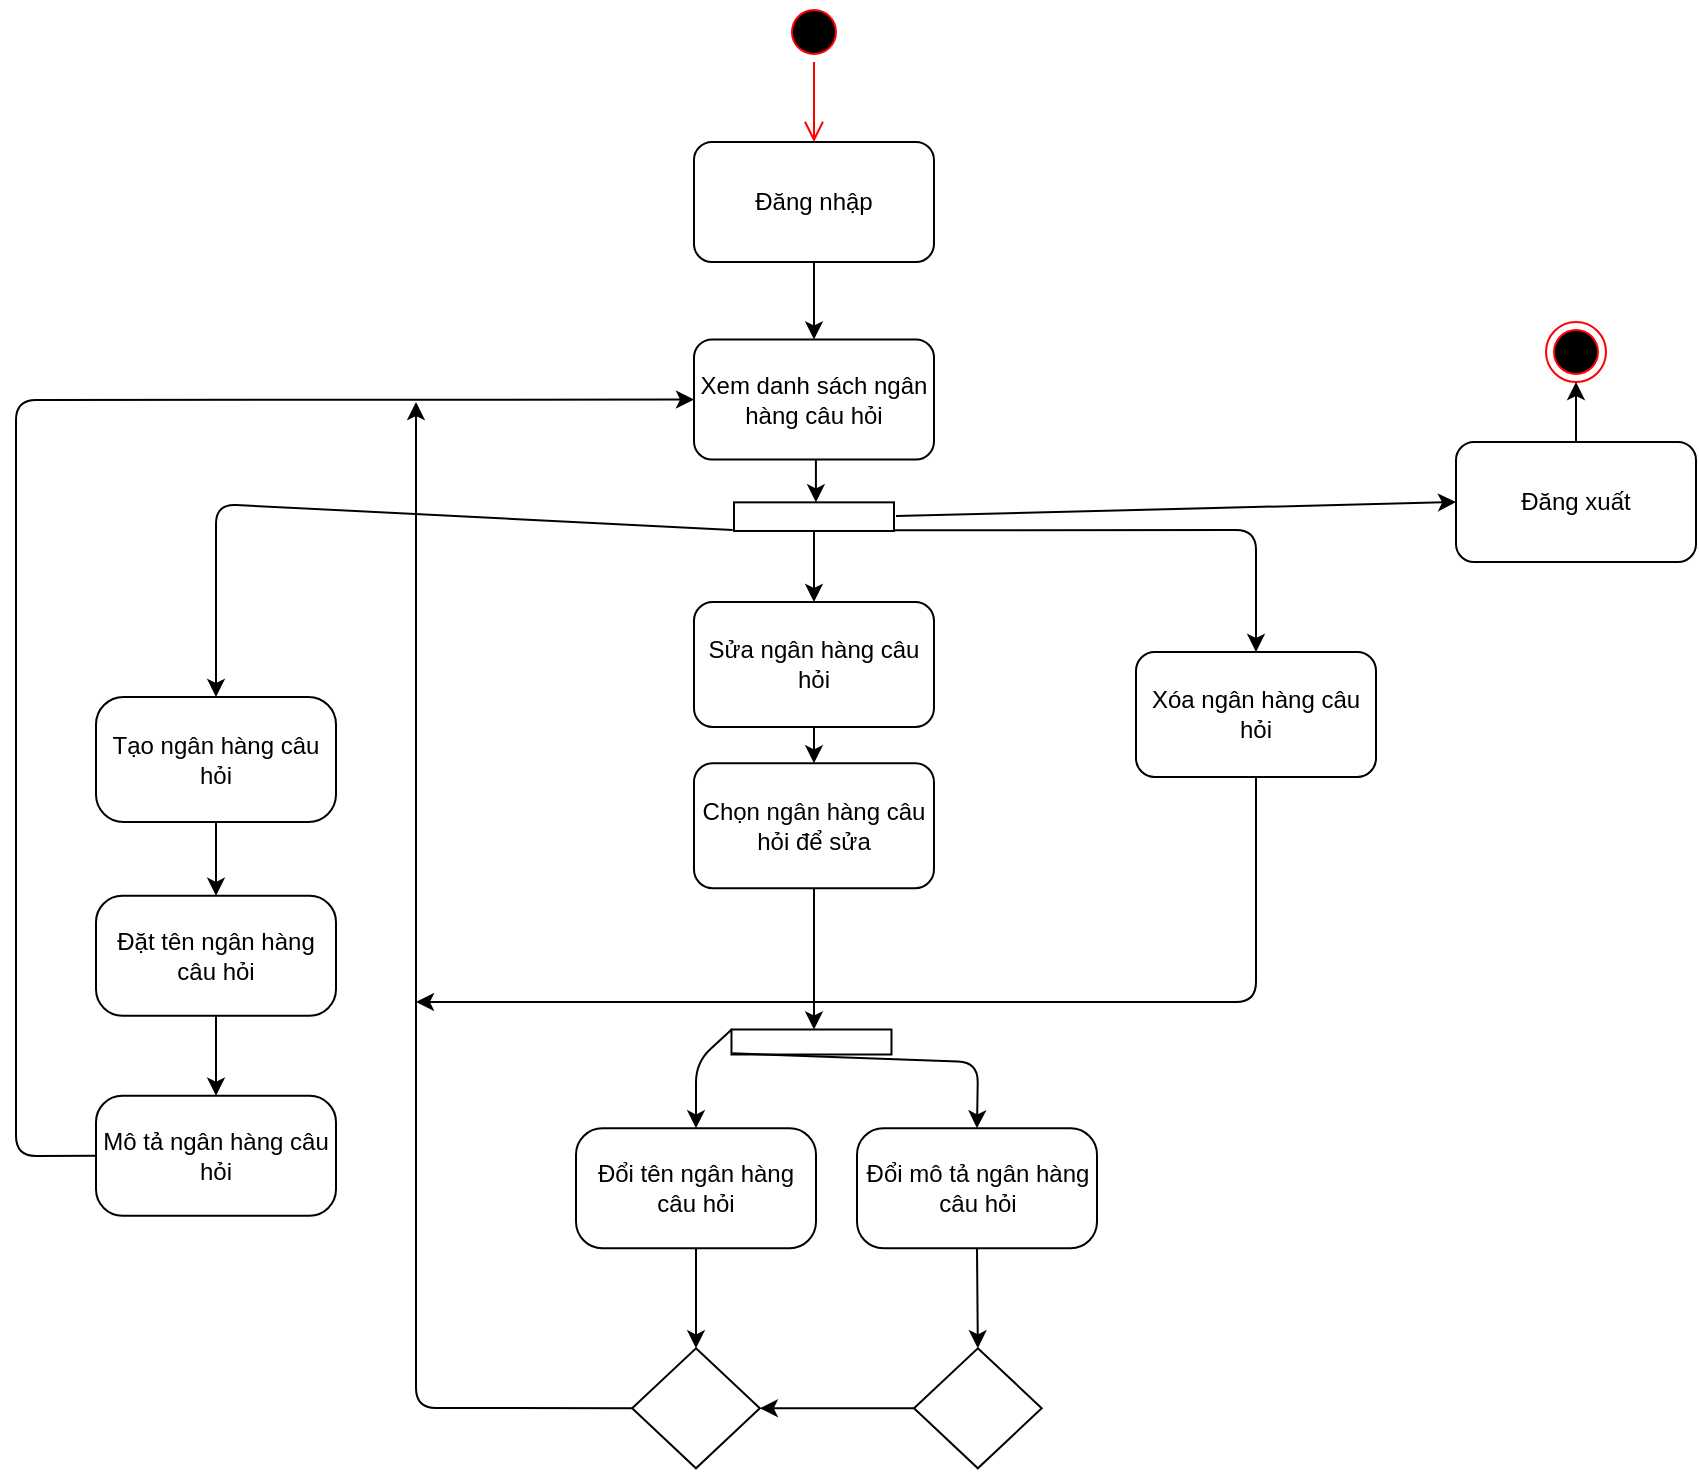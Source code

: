 <mxfile>
    <diagram id="oePx_UZJ9o7nUFmFTYAE" name="Quản lý ngân hàng câu hỏi">
        <mxGraphModel dx="1680" dy="714" grid="1" gridSize="10" guides="1" tooltips="1" connect="1" arrows="1" fold="1" page="1" pageScale="1" pageWidth="827" pageHeight="1169" math="0" shadow="0">
            <root>
                <mxCell id="0"/>
                <mxCell id="1" parent="0"/>
                <mxCell id="2" value="" style="ellipse;html=1;shape=endState;fillColor=#000000;strokeColor=#ff0000;" parent="1" vertex="1">
                    <mxGeometry x="1015" y="190" width="30" height="30" as="geometry"/>
                </mxCell>
                <mxCell id="3" value="" style="ellipse;html=1;shape=startState;fillColor=#000000;strokeColor=#ff0000;" parent="1" vertex="1">
                    <mxGeometry x="633.99" y="30" width="30" height="30" as="geometry"/>
                </mxCell>
                <mxCell id="4" value="" style="edgeStyle=orthogonalEdgeStyle;html=1;verticalAlign=bottom;endArrow=open;endSize=8;strokeColor=#ff0000;entryX=0.5;entryY=0;entryDx=0;entryDy=0;" parent="1" source="3" target="6" edge="1">
                    <mxGeometry relative="1" as="geometry">
                        <mxPoint x="399" y="250" as="targetPoint"/>
                    </mxGeometry>
                </mxCell>
                <mxCell id="5" style="edgeStyle=none;html=1;exitX=0.5;exitY=1;exitDx=0;exitDy=0;entryX=0.5;entryY=0;entryDx=0;entryDy=0;" parent="1" source="6" target="23" edge="1">
                    <mxGeometry relative="1" as="geometry"/>
                </mxCell>
                <mxCell id="6" value="Đăng nhập" style="rounded=1;whiteSpace=wrap;html=1;" parent="1" vertex="1">
                    <mxGeometry x="588.99" y="100" width="120" height="60" as="geometry"/>
                </mxCell>
                <mxCell id="7" value="" style="edgeStyle=none;html=1;" parent="1" source="8" target="49" edge="1">
                    <mxGeometry relative="1" as="geometry"/>
                </mxCell>
                <mxCell id="8" value="Tạo ngân hàng câu hỏi" style="rounded=1;whiteSpace=wrap;html=1;arcSize=22;" parent="1" vertex="1">
                    <mxGeometry x="290" y="377.5" width="120" height="62.5" as="geometry"/>
                </mxCell>
                <mxCell id="9" value="" style="edgeStyle=none;html=1;" parent="1" source="10" target="74" edge="1">
                    <mxGeometry relative="1" as="geometry"/>
                </mxCell>
                <mxCell id="10" value="Sửa ngân hàng câu hỏi" style="rounded=1;whiteSpace=wrap;html=1;" parent="1" vertex="1">
                    <mxGeometry x="588.99" y="330" width="120" height="62.5" as="geometry"/>
                </mxCell>
                <mxCell id="12" value="Xóa ngân hàng câu hỏi" style="rounded=1;whiteSpace=wrap;html=1;" parent="1" vertex="1">
                    <mxGeometry x="810" y="355" width="120" height="62.5" as="geometry"/>
                </mxCell>
                <mxCell id="13" style="edgeStyle=none;html=1;entryX=0.5;entryY=0;entryDx=0;entryDy=0;exitX=0.974;exitY=0.016;exitDx=0;exitDy=0;exitPerimeter=0;" parent="1" source="16" target="12" edge="1">
                    <mxGeometry relative="1" as="geometry">
                        <Array as="points">
                            <mxPoint x="870" y="294"/>
                            <mxPoint x="870" y="330"/>
                        </Array>
                    </mxGeometry>
                </mxCell>
                <mxCell id="14" style="edgeStyle=none;html=1;entryX=0.5;entryY=0;entryDx=0;entryDy=0;exitX=0.967;exitY=1.008;exitDx=0;exitDy=0;exitPerimeter=0;" parent="1" source="16" target="8" edge="1">
                    <mxGeometry relative="1" as="geometry">
                        <Array as="points">
                            <mxPoint x="350" y="281"/>
                        </Array>
                    </mxGeometry>
                </mxCell>
                <mxCell id="15" style="edgeStyle=none;rounded=1;html=1;entryX=0.5;entryY=0;entryDx=0;entryDy=0;endArrow=classic;endFill=1;" parent="1" source="16" target="10" edge="1">
                    <mxGeometry relative="1" as="geometry"/>
                </mxCell>
                <mxCell id="16" value="" style="html=1;points=[];perimeter=orthogonalPerimeter;rotation=90;" parent="1" vertex="1">
                    <mxGeometry x="641.84" y="247.33" width="14.31" height="80" as="geometry"/>
                </mxCell>
                <mxCell id="17" value="" style="edgeStyle=none;html=1;" parent="1" source="18" target="2" edge="1">
                    <mxGeometry relative="1" as="geometry"/>
                </mxCell>
                <mxCell id="18" value="Đăng xuất" style="rounded=1;whiteSpace=wrap;html=1;" parent="1" vertex="1">
                    <mxGeometry x="970" y="250" width="120" height="60" as="geometry"/>
                </mxCell>
                <mxCell id="21" value="" style="edgeStyle=none;html=1;exitX=0.508;exitY=1.005;exitDx=0;exitDy=0;exitPerimeter=0;" parent="1" source="23" target="16" edge="1">
                    <mxGeometry relative="1" as="geometry"/>
                </mxCell>
                <mxCell id="22" style="edgeStyle=none;html=1;endArrow=block;endFill=1;" parent="1" source="23" edge="1">
                    <mxGeometry relative="1" as="geometry"/>
                </mxCell>
                <mxCell id="23" value="Xem danh sách ngân hàng câu hỏi" style="rounded=1;whiteSpace=wrap;html=1;" parent="1" vertex="1">
                    <mxGeometry x="589" y="198.75" width="120" height="60" as="geometry"/>
                </mxCell>
                <mxCell id="27" value="" style="endArrow=classic;html=1;entryX=0;entryY=0.5;entryDx=0;entryDy=0;startArrow=none;" parent="1" target="23" edge="1">
                    <mxGeometry width="50" height="50" relative="1" as="geometry">
                        <mxPoint x="250" y="580" as="sourcePoint"/>
                        <mxPoint x="420" y="228.745" as="targetPoint"/>
                        <Array as="points">
                            <mxPoint x="250" y="229"/>
                        </Array>
                    </mxGeometry>
                </mxCell>
                <mxCell id="48" value="" style="edgeStyle=none;html=1;" parent="1" source="49" target="51" edge="1">
                    <mxGeometry relative="1" as="geometry"/>
                </mxCell>
                <mxCell id="49" value="Đặt tên ngân hàng câu hỏi" style="whiteSpace=wrap;html=1;rounded=1;arcSize=22;" parent="1" vertex="1">
                    <mxGeometry x="290" y="476.88" width="120" height="60" as="geometry"/>
                </mxCell>
                <mxCell id="51" value="Mô tả ngân hàng câu hỏi" style="whiteSpace=wrap;html=1;rounded=1;arcSize=22;" parent="1" vertex="1">
                    <mxGeometry x="290" y="576.87" width="120" height="60" as="geometry"/>
                </mxCell>
                <mxCell id="62" value="" style="html=1;points=[];perimeter=orthogonalPerimeter;rotation=90;" parent="1" vertex="1">
                    <mxGeometry x="641.49" y="510" width="12.5" height="80" as="geometry"/>
                </mxCell>
                <mxCell id="63" style="edgeStyle=none;html=1;exitX=0.5;exitY=1;exitDx=0;exitDy=0;entryX=0.5;entryY=0;entryDx=0;entryDy=0;" parent="1" source="64" target="98" edge="1">
                    <mxGeometry relative="1" as="geometry"/>
                </mxCell>
                <mxCell id="64" value="Đổi tên ngân hàng câu hỏi" style="whiteSpace=wrap;html=1;rounded=1;arcSize=22;" parent="1" vertex="1">
                    <mxGeometry x="530" y="593.13" width="120" height="60" as="geometry"/>
                </mxCell>
                <mxCell id="65" style="edgeStyle=none;html=1;exitX=0.5;exitY=1;exitDx=0;exitDy=0;entryX=0.5;entryY=0;entryDx=0;entryDy=0;" parent="1" source="66" target="99" edge="1">
                    <mxGeometry relative="1" as="geometry"/>
                </mxCell>
                <mxCell id="66" value="Đổi mô tả ngân hàng câu hỏi" style="whiteSpace=wrap;html=1;rounded=1;arcSize=22;" parent="1" vertex="1">
                    <mxGeometry x="670.5" y="593.13" width="120" height="60" as="geometry"/>
                </mxCell>
                <mxCell id="70" value="" style="endArrow=classic;html=1;entryX=0.5;entryY=0;entryDx=0;entryDy=0;exitX=-0.009;exitY=0.997;exitDx=0;exitDy=0;exitPerimeter=0;" parent="1" source="62" target="64" edge="1">
                    <mxGeometry width="50" height="50" relative="1" as="geometry">
                        <mxPoint x="760" y="543.13" as="sourcePoint"/>
                        <mxPoint x="840" y="603.13" as="targetPoint"/>
                        <Array as="points">
                            <mxPoint x="590" y="560.13"/>
                        </Array>
                    </mxGeometry>
                </mxCell>
                <mxCell id="71" value="" style="endArrow=classic;html=1;entryX=0.5;entryY=0;entryDx=0;entryDy=0;exitX=0.954;exitY=0.994;exitDx=0;exitDy=0;exitPerimeter=0;" parent="1" source="62" target="66" edge="1">
                    <mxGeometry width="50" height="50" relative="1" as="geometry">
                        <mxPoint x="760" y="563.13" as="sourcePoint"/>
                        <mxPoint x="810" y="583.13" as="targetPoint"/>
                        <Array as="points">
                            <mxPoint x="731" y="560.13"/>
                        </Array>
                    </mxGeometry>
                </mxCell>
                <mxCell id="HWJRek6ZZMWaeNSQXIsI-114" value="" style="edgeStyle=none;html=1;endArrow=classic;endFill=1;" parent="1" source="74" target="62" edge="1">
                    <mxGeometry relative="1" as="geometry"/>
                </mxCell>
                <mxCell id="74" value="Chọn ngân hàng câu hỏi để sửa" style="rounded=1;whiteSpace=wrap;html=1;" parent="1" vertex="1">
                    <mxGeometry x="588.99" y="410.63" width="120" height="62.5" as="geometry"/>
                </mxCell>
                <mxCell id="87" value="" style="endArrow=classic;html=1;entryX=0;entryY=0.5;entryDx=0;entryDy=0;" parent="1" target="18" edge="1">
                    <mxGeometry width="50" height="50" relative="1" as="geometry">
                        <mxPoint x="690" y="287" as="sourcePoint"/>
                        <mxPoint x="860" y="190" as="targetPoint"/>
                    </mxGeometry>
                </mxCell>
                <mxCell id="94" style="edgeStyle=none;html=1;entryX=0;entryY=0.5;entryDx=0;entryDy=0;endArrow=block;endFill=1;" parent="1" target="2" edge="1">
                    <mxGeometry relative="1" as="geometry"/>
                </mxCell>
                <mxCell id="98" value="" style="rhombus;whiteSpace=wrap;html=1;" parent="1" vertex="1">
                    <mxGeometry x="558.07" y="703.13" width="63.85" height="60" as="geometry"/>
                </mxCell>
                <mxCell id="99" value="" style="rhombus;whiteSpace=wrap;html=1;" parent="1" vertex="1">
                    <mxGeometry x="699" y="703.13" width="63.85" height="60" as="geometry"/>
                </mxCell>
                <mxCell id="107" value="" style="endArrow=classic;html=1;strokeColor=default;exitX=0;exitY=0.5;exitDx=0;exitDy=0;entryX=1;entryY=0.5;entryDx=0;entryDy=0;" parent="1" source="99" target="98" edge="1">
                    <mxGeometry width="50" height="50" relative="1" as="geometry">
                        <mxPoint x="630" y="813.13" as="sourcePoint"/>
                        <mxPoint x="680" y="763.13" as="targetPoint"/>
                    </mxGeometry>
                </mxCell>
                <mxCell id="108" value="" style="endArrow=classic;html=1;strokeColor=default;exitX=0;exitY=0.5;exitDx=0;exitDy=0;" parent="1" source="98" edge="1">
                    <mxGeometry width="50" height="50" relative="1" as="geometry">
                        <mxPoint x="420" y="810" as="sourcePoint"/>
                        <mxPoint x="450" y="230" as="targetPoint"/>
                        <Array as="points">
                            <mxPoint x="450" y="733"/>
                        </Array>
                    </mxGeometry>
                </mxCell>
                <mxCell id="HWJRek6ZZMWaeNSQXIsI-112" value="" style="endArrow=none;html=1;startArrow=none;exitX=0;exitY=0.5;exitDx=0;exitDy=0;endFill=0;" parent="1" source="51" edge="1">
                    <mxGeometry width="50" height="50" relative="1" as="geometry">
                        <mxPoint x="260" y="670" as="sourcePoint"/>
                        <mxPoint x="250" y="580" as="targetPoint"/>
                        <Array as="points">
                            <mxPoint x="250" y="607"/>
                        </Array>
                    </mxGeometry>
                </mxCell>
                <mxCell id="HWJRek6ZZMWaeNSQXIsI-113" style="edgeStyle=none;html=1;exitX=0.5;exitY=1;exitDx=0;exitDy=0;" parent="1" source="12" edge="1">
                    <mxGeometry relative="1" as="geometry">
                        <Array as="points">
                            <mxPoint x="870" y="530"/>
                        </Array>
                        <mxPoint x="618.355" y="304.013" as="sourcePoint"/>
                        <mxPoint x="450" y="530" as="targetPoint"/>
                    </mxGeometry>
                </mxCell>
            </root>
        </mxGraphModel>
    </diagram>
    <diagram name="Task 2.2" id="XYFWk21HtQljvIj2rEX-">
        <mxGraphModel dx="2800" dy="1190" grid="1" gridSize="10" guides="1" tooltips="1" connect="1" arrows="1" fold="1" page="1" pageScale="1" pageWidth="827" pageHeight="1169" math="0" shadow="0">
            <root>
                <mxCell id="WIa-JmH-mWgJoxxkNxEZ-0"/>
                <mxCell id="WIa-JmH-mWgJoxxkNxEZ-1" parent="WIa-JmH-mWgJoxxkNxEZ-0"/>
                <mxCell id="bTANP_DW63h8Vz_aY4Cf-0" value="" style="ellipse;html=1;shape=endState;fillColor=#000000;strokeColor=#ff0000;" vertex="1" parent="WIa-JmH-mWgJoxxkNxEZ-1">
                    <mxGeometry x="1015" y="190" width="30" height="30" as="geometry"/>
                </mxCell>
                <mxCell id="bTANP_DW63h8Vz_aY4Cf-1" value="" style="ellipse;html=1;shape=startState;fillColor=#000000;strokeColor=#ff0000;" vertex="1" parent="WIa-JmH-mWgJoxxkNxEZ-1">
                    <mxGeometry x="633.99" y="30" width="30" height="30" as="geometry"/>
                </mxCell>
                <mxCell id="bTANP_DW63h8Vz_aY4Cf-2" value="" style="edgeStyle=orthogonalEdgeStyle;html=1;verticalAlign=bottom;endArrow=open;endSize=8;strokeColor=#ff0000;entryX=0.5;entryY=0;entryDx=0;entryDy=0;" edge="1" parent="WIa-JmH-mWgJoxxkNxEZ-1" source="bTANP_DW63h8Vz_aY4Cf-1" target="bTANP_DW63h8Vz_aY4Cf-4">
                    <mxGeometry relative="1" as="geometry">
                        <mxPoint x="399" y="250" as="targetPoint"/>
                    </mxGeometry>
                </mxCell>
                <mxCell id="bTANP_DW63h8Vz_aY4Cf-3" style="edgeStyle=none;html=1;exitX=0.5;exitY=1;exitDx=0;exitDy=0;entryX=0.5;entryY=0;entryDx=0;entryDy=0;" edge="1" parent="WIa-JmH-mWgJoxxkNxEZ-1" source="bTANP_DW63h8Vz_aY4Cf-4" target="bTANP_DW63h8Vz_aY4Cf-17">
                    <mxGeometry relative="1" as="geometry"/>
                </mxCell>
                <mxCell id="bTANP_DW63h8Vz_aY4Cf-4" value="Đăng nhập" style="rounded=1;whiteSpace=wrap;html=1;" vertex="1" parent="WIa-JmH-mWgJoxxkNxEZ-1">
                    <mxGeometry x="588.99" y="100" width="120" height="60" as="geometry"/>
                </mxCell>
                <mxCell id="bTANP_DW63h8Vz_aY4Cf-5" value="" style="edgeStyle=none;html=1;" edge="1" parent="WIa-JmH-mWgJoxxkNxEZ-1" source="bTANP_DW63h8Vz_aY4Cf-6" target="bTANP_DW63h8Vz_aY4Cf-20">
                    <mxGeometry relative="1" as="geometry"/>
                </mxCell>
                <mxCell id="bTANP_DW63h8Vz_aY4Cf-6" value="Tạo ngân hàng câu hỏi" style="rounded=1;whiteSpace=wrap;html=1;arcSize=22;" vertex="1" parent="WIa-JmH-mWgJoxxkNxEZ-1">
                    <mxGeometry x="290" y="377.5" width="120" height="62.5" as="geometry"/>
                </mxCell>
                <mxCell id="bTANP_DW63h8Vz_aY4Cf-7" value="" style="edgeStyle=none;html=1;" edge="1" parent="WIa-JmH-mWgJoxxkNxEZ-1" source="bTANP_DW63h8Vz_aY4Cf-8" target="bTANP_DW63h8Vz_aY4Cf-30">
                    <mxGeometry relative="1" as="geometry"/>
                </mxCell>
                <mxCell id="bTANP_DW63h8Vz_aY4Cf-8" value="Sửa ngân hàng câu hỏi" style="rounded=1;whiteSpace=wrap;html=1;" vertex="1" parent="WIa-JmH-mWgJoxxkNxEZ-1">
                    <mxGeometry x="588.99" y="330" width="120" height="62.5" as="geometry"/>
                </mxCell>
                <mxCell id="bTANP_DW63h8Vz_aY4Cf-9" value="Xóa ngân hàng câu hỏi" style="rounded=1;whiteSpace=wrap;html=1;" vertex="1" parent="WIa-JmH-mWgJoxxkNxEZ-1">
                    <mxGeometry x="810" y="355" width="120" height="62.5" as="geometry"/>
                </mxCell>
                <mxCell id="bTANP_DW63h8Vz_aY4Cf-10" style="edgeStyle=none;html=1;entryX=0.5;entryY=0;entryDx=0;entryDy=0;exitX=0.974;exitY=0.016;exitDx=0;exitDy=0;exitPerimeter=0;" edge="1" parent="WIa-JmH-mWgJoxxkNxEZ-1" source="bTANP_DW63h8Vz_aY4Cf-13" target="bTANP_DW63h8Vz_aY4Cf-9">
                    <mxGeometry relative="1" as="geometry">
                        <Array as="points">
                            <mxPoint x="870" y="294"/>
                            <mxPoint x="870" y="330"/>
                        </Array>
                    </mxGeometry>
                </mxCell>
                <mxCell id="bTANP_DW63h8Vz_aY4Cf-11" style="edgeStyle=none;html=1;entryX=0.5;entryY=0;entryDx=0;entryDy=0;exitX=0.967;exitY=1.008;exitDx=0;exitDy=0;exitPerimeter=0;" edge="1" parent="WIa-JmH-mWgJoxxkNxEZ-1" source="bTANP_DW63h8Vz_aY4Cf-13" target="bTANP_DW63h8Vz_aY4Cf-6">
                    <mxGeometry relative="1" as="geometry">
                        <Array as="points">
                            <mxPoint x="350" y="281"/>
                        </Array>
                    </mxGeometry>
                </mxCell>
                <mxCell id="bTANP_DW63h8Vz_aY4Cf-12" style="edgeStyle=none;rounded=1;html=1;entryX=0.5;entryY=0;entryDx=0;entryDy=0;endArrow=classic;endFill=1;" edge="1" parent="WIa-JmH-mWgJoxxkNxEZ-1" source="bTANP_DW63h8Vz_aY4Cf-13" target="bTANP_DW63h8Vz_aY4Cf-8">
                    <mxGeometry relative="1" as="geometry"/>
                </mxCell>
                <mxCell id="bTANP_DW63h8Vz_aY4Cf-13" value="" style="html=1;points=[];perimeter=orthogonalPerimeter;rotation=90;" vertex="1" parent="WIa-JmH-mWgJoxxkNxEZ-1">
                    <mxGeometry x="641.84" y="247.33" width="14.31" height="80" as="geometry"/>
                </mxCell>
                <mxCell id="bTANP_DW63h8Vz_aY4Cf-14" value="" style="edgeStyle=none;html=1;" edge="1" parent="WIa-JmH-mWgJoxxkNxEZ-1" source="bTANP_DW63h8Vz_aY4Cf-15" target="bTANP_DW63h8Vz_aY4Cf-0">
                    <mxGeometry relative="1" as="geometry"/>
                </mxCell>
                <mxCell id="bTANP_DW63h8Vz_aY4Cf-15" value="Đăng xuất" style="rounded=1;whiteSpace=wrap;html=1;" vertex="1" parent="WIa-JmH-mWgJoxxkNxEZ-1">
                    <mxGeometry x="970" y="250" width="120" height="60" as="geometry"/>
                </mxCell>
                <mxCell id="bTANP_DW63h8Vz_aY4Cf-16" value="" style="edgeStyle=none;html=1;exitX=0.508;exitY=1.005;exitDx=0;exitDy=0;exitPerimeter=0;" edge="1" parent="WIa-JmH-mWgJoxxkNxEZ-1" source="bTANP_DW63h8Vz_aY4Cf-17" target="bTANP_DW63h8Vz_aY4Cf-13">
                    <mxGeometry relative="1" as="geometry"/>
                </mxCell>
                <mxCell id="bTANP_DW63h8Vz_aY4Cf-17" value="Xem danh sách ngân hàng câu hỏi" style="rounded=1;whiteSpace=wrap;html=1;" vertex="1" parent="WIa-JmH-mWgJoxxkNxEZ-1">
                    <mxGeometry x="589" y="198.75" width="120" height="60" as="geometry"/>
                </mxCell>
                <mxCell id="bTANP_DW63h8Vz_aY4Cf-18" value="" style="endArrow=classic;html=1;entryX=0;entryY=0.5;entryDx=0;entryDy=0;startArrow=none;" edge="1" parent="WIa-JmH-mWgJoxxkNxEZ-1" target="bTANP_DW63h8Vz_aY4Cf-17">
                    <mxGeometry width="50" height="50" relative="1" as="geometry">
                        <mxPoint x="250" y="580" as="sourcePoint"/>
                        <mxPoint x="420" y="228.745" as="targetPoint"/>
                        <Array as="points">
                            <mxPoint x="250" y="229"/>
                        </Array>
                    </mxGeometry>
                </mxCell>
                <mxCell id="bTANP_DW63h8Vz_aY4Cf-19" value="" style="edgeStyle=none;html=1;" edge="1" parent="WIa-JmH-mWgJoxxkNxEZ-1" source="bTANP_DW63h8Vz_aY4Cf-20" target="bTANP_DW63h8Vz_aY4Cf-21">
                    <mxGeometry relative="1" as="geometry"/>
                </mxCell>
                <mxCell id="bTANP_DW63h8Vz_aY4Cf-20" value="Đặt tên ngân hàng câu hỏi" style="whiteSpace=wrap;html=1;rounded=1;arcSize=22;" vertex="1" parent="WIa-JmH-mWgJoxxkNxEZ-1">
                    <mxGeometry x="290" y="476.88" width="120" height="60" as="geometry"/>
                </mxCell>
                <mxCell id="bTANP_DW63h8Vz_aY4Cf-21" value="Mô tả ngân hàng câu hỏi" style="whiteSpace=wrap;html=1;rounded=1;arcSize=22;" vertex="1" parent="WIa-JmH-mWgJoxxkNxEZ-1">
                    <mxGeometry x="290" y="576.87" width="120" height="60" as="geometry"/>
                </mxCell>
                <mxCell id="bTANP_DW63h8Vz_aY4Cf-22" value="" style="html=1;points=[];perimeter=orthogonalPerimeter;rotation=90;" vertex="1" parent="WIa-JmH-mWgJoxxkNxEZ-1">
                    <mxGeometry x="641.49" y="510" width="12.5" height="80" as="geometry"/>
                </mxCell>
                <mxCell id="bTANP_DW63h8Vz_aY4Cf-23" style="edgeStyle=none;html=1;exitX=0.5;exitY=1;exitDx=0;exitDy=0;entryX=0.5;entryY=0;entryDx=0;entryDy=0;" edge="1" parent="WIa-JmH-mWgJoxxkNxEZ-1" source="bTANP_DW63h8Vz_aY4Cf-24" target="bTANP_DW63h8Vz_aY4Cf-32">
                    <mxGeometry relative="1" as="geometry"/>
                </mxCell>
                <mxCell id="bTANP_DW63h8Vz_aY4Cf-24" value="Đổi tên ngân hàng câu hỏi" style="whiteSpace=wrap;html=1;rounded=1;arcSize=22;" vertex="1" parent="WIa-JmH-mWgJoxxkNxEZ-1">
                    <mxGeometry x="530" y="593.13" width="120" height="60" as="geometry"/>
                </mxCell>
                <mxCell id="bTANP_DW63h8Vz_aY4Cf-25" style="edgeStyle=none;html=1;exitX=0.5;exitY=1;exitDx=0;exitDy=0;entryX=0.5;entryY=0;entryDx=0;entryDy=0;" edge="1" parent="WIa-JmH-mWgJoxxkNxEZ-1" source="bTANP_DW63h8Vz_aY4Cf-26" target="bTANP_DW63h8Vz_aY4Cf-33">
                    <mxGeometry relative="1" as="geometry"/>
                </mxCell>
                <mxCell id="bTANP_DW63h8Vz_aY4Cf-26" value="Đổi mô tả ngân hàng câu hỏi" style="whiteSpace=wrap;html=1;rounded=1;arcSize=22;" vertex="1" parent="WIa-JmH-mWgJoxxkNxEZ-1">
                    <mxGeometry x="670.5" y="593.13" width="120" height="60" as="geometry"/>
                </mxCell>
                <mxCell id="bTANP_DW63h8Vz_aY4Cf-27" value="" style="endArrow=classic;html=1;entryX=0.5;entryY=0;entryDx=0;entryDy=0;exitX=-0.009;exitY=0.997;exitDx=0;exitDy=0;exitPerimeter=0;" edge="1" parent="WIa-JmH-mWgJoxxkNxEZ-1" source="bTANP_DW63h8Vz_aY4Cf-22" target="bTANP_DW63h8Vz_aY4Cf-24">
                    <mxGeometry width="50" height="50" relative="1" as="geometry">
                        <mxPoint x="760" y="543.13" as="sourcePoint"/>
                        <mxPoint x="840" y="603.13" as="targetPoint"/>
                        <Array as="points">
                            <mxPoint x="590" y="560.13"/>
                        </Array>
                    </mxGeometry>
                </mxCell>
                <mxCell id="bTANP_DW63h8Vz_aY4Cf-28" value="" style="endArrow=classic;html=1;entryX=0.5;entryY=0;entryDx=0;entryDy=0;exitX=0.954;exitY=0.994;exitDx=0;exitDy=0;exitPerimeter=0;" edge="1" parent="WIa-JmH-mWgJoxxkNxEZ-1" source="bTANP_DW63h8Vz_aY4Cf-22" target="bTANP_DW63h8Vz_aY4Cf-26">
                    <mxGeometry width="50" height="50" relative="1" as="geometry">
                        <mxPoint x="760" y="563.13" as="sourcePoint"/>
                        <mxPoint x="810" y="583.13" as="targetPoint"/>
                        <Array as="points">
                            <mxPoint x="731" y="560.13"/>
                        </Array>
                    </mxGeometry>
                </mxCell>
                <mxCell id="bTANP_DW63h8Vz_aY4Cf-29" value="" style="edgeStyle=none;html=1;endArrow=classic;endFill=1;" edge="1" parent="WIa-JmH-mWgJoxxkNxEZ-1" source="bTANP_DW63h8Vz_aY4Cf-30" target="bTANP_DW63h8Vz_aY4Cf-22">
                    <mxGeometry relative="1" as="geometry"/>
                </mxCell>
                <mxCell id="bTANP_DW63h8Vz_aY4Cf-30" value="Chọn ngân hàng câu hỏi để sửa" style="rounded=1;whiteSpace=wrap;html=1;" vertex="1" parent="WIa-JmH-mWgJoxxkNxEZ-1">
                    <mxGeometry x="588.99" y="410.63" width="120" height="62.5" as="geometry"/>
                </mxCell>
                <mxCell id="bTANP_DW63h8Vz_aY4Cf-31" value="" style="endArrow=classic;html=1;entryX=0;entryY=0.5;entryDx=0;entryDy=0;" edge="1" parent="WIa-JmH-mWgJoxxkNxEZ-1" target="bTANP_DW63h8Vz_aY4Cf-15">
                    <mxGeometry width="50" height="50" relative="1" as="geometry">
                        <mxPoint x="690" y="287" as="sourcePoint"/>
                        <mxPoint x="860" y="190" as="targetPoint"/>
                    </mxGeometry>
                </mxCell>
                <mxCell id="bTANP_DW63h8Vz_aY4Cf-32" value="" style="rhombus;whiteSpace=wrap;html=1;" vertex="1" parent="WIa-JmH-mWgJoxxkNxEZ-1">
                    <mxGeometry x="558.07" y="703.13" width="63.85" height="60" as="geometry"/>
                </mxCell>
                <mxCell id="bTANP_DW63h8Vz_aY4Cf-33" value="" style="rhombus;whiteSpace=wrap;html=1;" vertex="1" parent="WIa-JmH-mWgJoxxkNxEZ-1">
                    <mxGeometry x="699" y="703.13" width="63.85" height="60" as="geometry"/>
                </mxCell>
                <mxCell id="bTANP_DW63h8Vz_aY4Cf-34" value="" style="endArrow=classic;html=1;strokeColor=default;exitX=0;exitY=0.5;exitDx=0;exitDy=0;entryX=1;entryY=0.5;entryDx=0;entryDy=0;" edge="1" parent="WIa-JmH-mWgJoxxkNxEZ-1" source="bTANP_DW63h8Vz_aY4Cf-33" target="bTANP_DW63h8Vz_aY4Cf-32">
                    <mxGeometry width="50" height="50" relative="1" as="geometry">
                        <mxPoint x="630" y="813.13" as="sourcePoint"/>
                        <mxPoint x="680" y="763.13" as="targetPoint"/>
                    </mxGeometry>
                </mxCell>
                <mxCell id="bTANP_DW63h8Vz_aY4Cf-35" value="" style="endArrow=classic;html=1;strokeColor=default;exitX=0;exitY=0.5;exitDx=0;exitDy=0;" edge="1" parent="WIa-JmH-mWgJoxxkNxEZ-1" source="bTANP_DW63h8Vz_aY4Cf-32">
                    <mxGeometry width="50" height="50" relative="1" as="geometry">
                        <mxPoint x="420" y="810" as="sourcePoint"/>
                        <mxPoint x="450" y="230" as="targetPoint"/>
                        <Array as="points">
                            <mxPoint x="450" y="733"/>
                        </Array>
                    </mxGeometry>
                </mxCell>
                <mxCell id="bTANP_DW63h8Vz_aY4Cf-36" value="" style="endArrow=none;html=1;startArrow=none;exitX=0;exitY=0.5;exitDx=0;exitDy=0;endFill=0;" edge="1" parent="WIa-JmH-mWgJoxxkNxEZ-1" source="bTANP_DW63h8Vz_aY4Cf-21">
                    <mxGeometry width="50" height="50" relative="1" as="geometry">
                        <mxPoint x="260" y="670" as="sourcePoint"/>
                        <mxPoint x="250" y="580" as="targetPoint"/>
                        <Array as="points">
                            <mxPoint x="250" y="607"/>
                        </Array>
                    </mxGeometry>
                </mxCell>
                <mxCell id="bTANP_DW63h8Vz_aY4Cf-37" style="edgeStyle=none;html=1;exitX=0.5;exitY=1;exitDx=0;exitDy=0;" edge="1" parent="WIa-JmH-mWgJoxxkNxEZ-1" source="bTANP_DW63h8Vz_aY4Cf-9">
                    <mxGeometry relative="1" as="geometry">
                        <Array as="points">
                            <mxPoint x="870" y="530"/>
                        </Array>
                        <mxPoint x="618.355" y="304.013" as="sourcePoint"/>
                        <mxPoint x="450" y="530" as="targetPoint"/>
                    </mxGeometry>
                </mxCell>
            </root>
        </mxGraphModel>
    </diagram>
    <diagram name="Task 2.3" id="a2SFNOKYA4mPSVjdgktA">
        <mxGraphModel dx="2400" dy="1020" grid="1" gridSize="10" guides="1" tooltips="1" connect="1" arrows="1" fold="1" page="1" pageScale="1" pageWidth="827" pageHeight="1169" math="0" shadow="0">
            <root>
                <mxCell id="gyXgDf-kMecvD-xgvL6y-0"/>
                <mxCell id="gyXgDf-kMecvD-xgvL6y-1" parent="gyXgDf-kMecvD-xgvL6y-0"/>
                <mxCell id="9C76AKMB16o7OQj-yYYh-0" value="" style="ellipse;html=1;shape=endState;fillColor=#000000;strokeColor=#ff0000;" vertex="1" parent="gyXgDf-kMecvD-xgvL6y-1">
                    <mxGeometry x="1015" y="190" width="30" height="30" as="geometry"/>
                </mxCell>
                <mxCell id="9C76AKMB16o7OQj-yYYh-1" value="" style="ellipse;html=1;shape=startState;fillColor=#000000;strokeColor=#ff0000;" vertex="1" parent="gyXgDf-kMecvD-xgvL6y-1">
                    <mxGeometry x="633.99" y="30" width="30" height="30" as="geometry"/>
                </mxCell>
                <mxCell id="9C76AKMB16o7OQj-yYYh-2" value="" style="edgeStyle=orthogonalEdgeStyle;html=1;verticalAlign=bottom;endArrow=open;endSize=8;strokeColor=#ff0000;entryX=0.5;entryY=0;entryDx=0;entryDy=0;" edge="1" parent="gyXgDf-kMecvD-xgvL6y-1" source="9C76AKMB16o7OQj-yYYh-1" target="9C76AKMB16o7OQj-yYYh-4">
                    <mxGeometry relative="1" as="geometry">
                        <mxPoint x="399" y="250" as="targetPoint"/>
                    </mxGeometry>
                </mxCell>
                <mxCell id="9C76AKMB16o7OQj-yYYh-3" style="edgeStyle=none;html=1;exitX=0.5;exitY=1;exitDx=0;exitDy=0;entryX=0.5;entryY=0;entryDx=0;entryDy=0;" edge="1" parent="gyXgDf-kMecvD-xgvL6y-1" source="9C76AKMB16o7OQj-yYYh-4" target="9C76AKMB16o7OQj-yYYh-17">
                    <mxGeometry relative="1" as="geometry"/>
                </mxCell>
                <mxCell id="9C76AKMB16o7OQj-yYYh-4" value="Đăng nhập" style="rounded=1;whiteSpace=wrap;html=1;" vertex="1" parent="gyXgDf-kMecvD-xgvL6y-1">
                    <mxGeometry x="588.99" y="100" width="120" height="60" as="geometry"/>
                </mxCell>
                <mxCell id="9C76AKMB16o7OQj-yYYh-5" value="" style="edgeStyle=none;html=1;" edge="1" parent="gyXgDf-kMecvD-xgvL6y-1" source="9C76AKMB16o7OQj-yYYh-6" target="9C76AKMB16o7OQj-yYYh-20">
                    <mxGeometry relative="1" as="geometry"/>
                </mxCell>
                <mxCell id="9C76AKMB16o7OQj-yYYh-6" value="Tạo ngân hàng câu hỏi" style="rounded=1;whiteSpace=wrap;html=1;arcSize=22;" vertex="1" parent="gyXgDf-kMecvD-xgvL6y-1">
                    <mxGeometry x="290" y="377.5" width="120" height="62.5" as="geometry"/>
                </mxCell>
                <mxCell id="9C76AKMB16o7OQj-yYYh-7" value="" style="edgeStyle=none;html=1;" edge="1" parent="gyXgDf-kMecvD-xgvL6y-1" source="9C76AKMB16o7OQj-yYYh-8" target="9C76AKMB16o7OQj-yYYh-30">
                    <mxGeometry relative="1" as="geometry"/>
                </mxCell>
                <mxCell id="9C76AKMB16o7OQj-yYYh-8" value="Sửa ngân hàng câu hỏi" style="rounded=1;whiteSpace=wrap;html=1;" vertex="1" parent="gyXgDf-kMecvD-xgvL6y-1">
                    <mxGeometry x="588.99" y="330" width="120" height="62.5" as="geometry"/>
                </mxCell>
                <mxCell id="9C76AKMB16o7OQj-yYYh-9" value="Xóa ngân hàng câu hỏi" style="rounded=1;whiteSpace=wrap;html=1;" vertex="1" parent="gyXgDf-kMecvD-xgvL6y-1">
                    <mxGeometry x="810" y="355" width="120" height="62.5" as="geometry"/>
                </mxCell>
                <mxCell id="9C76AKMB16o7OQj-yYYh-10" style="edgeStyle=none;html=1;entryX=0.5;entryY=0;entryDx=0;entryDy=0;exitX=0.974;exitY=0.016;exitDx=0;exitDy=0;exitPerimeter=0;" edge="1" parent="gyXgDf-kMecvD-xgvL6y-1" source="9C76AKMB16o7OQj-yYYh-13" target="9C76AKMB16o7OQj-yYYh-9">
                    <mxGeometry relative="1" as="geometry">
                        <Array as="points">
                            <mxPoint x="870" y="294"/>
                            <mxPoint x="870" y="330"/>
                        </Array>
                    </mxGeometry>
                </mxCell>
                <mxCell id="9C76AKMB16o7OQj-yYYh-11" style="edgeStyle=none;html=1;entryX=0.5;entryY=0;entryDx=0;entryDy=0;exitX=0.967;exitY=1.008;exitDx=0;exitDy=0;exitPerimeter=0;" edge="1" parent="gyXgDf-kMecvD-xgvL6y-1" source="9C76AKMB16o7OQj-yYYh-13" target="9C76AKMB16o7OQj-yYYh-6">
                    <mxGeometry relative="1" as="geometry">
                        <Array as="points">
                            <mxPoint x="350" y="281"/>
                        </Array>
                    </mxGeometry>
                </mxCell>
                <mxCell id="9C76AKMB16o7OQj-yYYh-12" style="edgeStyle=none;rounded=1;html=1;entryX=0.5;entryY=0;entryDx=0;entryDy=0;endArrow=classic;endFill=1;" edge="1" parent="gyXgDf-kMecvD-xgvL6y-1" source="9C76AKMB16o7OQj-yYYh-13" target="9C76AKMB16o7OQj-yYYh-8">
                    <mxGeometry relative="1" as="geometry"/>
                </mxCell>
                <mxCell id="9C76AKMB16o7OQj-yYYh-13" value="" style="html=1;points=[];perimeter=orthogonalPerimeter;rotation=90;" vertex="1" parent="gyXgDf-kMecvD-xgvL6y-1">
                    <mxGeometry x="641.84" y="247.33" width="14.31" height="80" as="geometry"/>
                </mxCell>
                <mxCell id="9C76AKMB16o7OQj-yYYh-14" value="" style="edgeStyle=none;html=1;" edge="1" parent="gyXgDf-kMecvD-xgvL6y-1" source="9C76AKMB16o7OQj-yYYh-15" target="9C76AKMB16o7OQj-yYYh-0">
                    <mxGeometry relative="1" as="geometry"/>
                </mxCell>
                <mxCell id="9C76AKMB16o7OQj-yYYh-15" value="Đăng xuất" style="rounded=1;whiteSpace=wrap;html=1;" vertex="1" parent="gyXgDf-kMecvD-xgvL6y-1">
                    <mxGeometry x="970" y="250" width="120" height="60" as="geometry"/>
                </mxCell>
                <mxCell id="9C76AKMB16o7OQj-yYYh-16" value="" style="edgeStyle=none;html=1;exitX=0.508;exitY=1.005;exitDx=0;exitDy=0;exitPerimeter=0;" edge="1" parent="gyXgDf-kMecvD-xgvL6y-1" source="9C76AKMB16o7OQj-yYYh-17" target="9C76AKMB16o7OQj-yYYh-13">
                    <mxGeometry relative="1" as="geometry"/>
                </mxCell>
                <mxCell id="9C76AKMB16o7OQj-yYYh-17" value="Xem danh sách ngân hàng câu hỏi" style="rounded=1;whiteSpace=wrap;html=1;" vertex="1" parent="gyXgDf-kMecvD-xgvL6y-1">
                    <mxGeometry x="589" y="198.75" width="120" height="60" as="geometry"/>
                </mxCell>
                <mxCell id="9C76AKMB16o7OQj-yYYh-18" value="" style="endArrow=classic;html=1;entryX=0;entryY=0.5;entryDx=0;entryDy=0;startArrow=none;" edge="1" parent="gyXgDf-kMecvD-xgvL6y-1" target="9C76AKMB16o7OQj-yYYh-17">
                    <mxGeometry width="50" height="50" relative="1" as="geometry">
                        <mxPoint x="250" y="580" as="sourcePoint"/>
                        <mxPoint x="420" y="228.745" as="targetPoint"/>
                        <Array as="points">
                            <mxPoint x="250" y="229"/>
                        </Array>
                    </mxGeometry>
                </mxCell>
                <mxCell id="9C76AKMB16o7OQj-yYYh-19" value="" style="edgeStyle=none;html=1;" edge="1" parent="gyXgDf-kMecvD-xgvL6y-1" source="9C76AKMB16o7OQj-yYYh-20" target="9C76AKMB16o7OQj-yYYh-21">
                    <mxGeometry relative="1" as="geometry"/>
                </mxCell>
                <mxCell id="9C76AKMB16o7OQj-yYYh-20" value="Đặt tên ngân hàng câu hỏi" style="whiteSpace=wrap;html=1;rounded=1;arcSize=22;" vertex="1" parent="gyXgDf-kMecvD-xgvL6y-1">
                    <mxGeometry x="290" y="476.88" width="120" height="60" as="geometry"/>
                </mxCell>
                <mxCell id="9C76AKMB16o7OQj-yYYh-21" value="Mô tả ngân hàng câu hỏi" style="whiteSpace=wrap;html=1;rounded=1;arcSize=22;" vertex="1" parent="gyXgDf-kMecvD-xgvL6y-1">
                    <mxGeometry x="290" y="576.87" width="120" height="60" as="geometry"/>
                </mxCell>
                <mxCell id="9C76AKMB16o7OQj-yYYh-22" value="" style="html=1;points=[];perimeter=orthogonalPerimeter;rotation=90;" vertex="1" parent="gyXgDf-kMecvD-xgvL6y-1">
                    <mxGeometry x="641.49" y="510" width="12.5" height="80" as="geometry"/>
                </mxCell>
                <mxCell id="9C76AKMB16o7OQj-yYYh-23" style="edgeStyle=none;html=1;exitX=0.5;exitY=1;exitDx=0;exitDy=0;entryX=0.5;entryY=0;entryDx=0;entryDy=0;" edge="1" parent="gyXgDf-kMecvD-xgvL6y-1" source="9C76AKMB16o7OQj-yYYh-24" target="9C76AKMB16o7OQj-yYYh-32">
                    <mxGeometry relative="1" as="geometry"/>
                </mxCell>
                <mxCell id="9C76AKMB16o7OQj-yYYh-24" value="Đổi tên ngân hàng câu hỏi" style="whiteSpace=wrap;html=1;rounded=1;arcSize=22;" vertex="1" parent="gyXgDf-kMecvD-xgvL6y-1">
                    <mxGeometry x="530" y="593.13" width="120" height="60" as="geometry"/>
                </mxCell>
                <mxCell id="9C76AKMB16o7OQj-yYYh-25" style="edgeStyle=none;html=1;exitX=0.5;exitY=1;exitDx=0;exitDy=0;entryX=0.5;entryY=0;entryDx=0;entryDy=0;" edge="1" parent="gyXgDf-kMecvD-xgvL6y-1" source="9C76AKMB16o7OQj-yYYh-26" target="9C76AKMB16o7OQj-yYYh-33">
                    <mxGeometry relative="1" as="geometry"/>
                </mxCell>
                <mxCell id="9C76AKMB16o7OQj-yYYh-26" value="Đổi mô tả ngân hàng câu hỏi" style="whiteSpace=wrap;html=1;rounded=1;arcSize=22;" vertex="1" parent="gyXgDf-kMecvD-xgvL6y-1">
                    <mxGeometry x="670.5" y="593.13" width="120" height="60" as="geometry"/>
                </mxCell>
                <mxCell id="9C76AKMB16o7OQj-yYYh-27" value="" style="endArrow=classic;html=1;entryX=0.5;entryY=0;entryDx=0;entryDy=0;exitX=-0.009;exitY=0.997;exitDx=0;exitDy=0;exitPerimeter=0;" edge="1" parent="gyXgDf-kMecvD-xgvL6y-1" source="9C76AKMB16o7OQj-yYYh-22" target="9C76AKMB16o7OQj-yYYh-24">
                    <mxGeometry width="50" height="50" relative="1" as="geometry">
                        <mxPoint x="760" y="543.13" as="sourcePoint"/>
                        <mxPoint x="840" y="603.13" as="targetPoint"/>
                        <Array as="points">
                            <mxPoint x="590" y="560.13"/>
                        </Array>
                    </mxGeometry>
                </mxCell>
                <mxCell id="9C76AKMB16o7OQj-yYYh-28" value="" style="endArrow=classic;html=1;entryX=0.5;entryY=0;entryDx=0;entryDy=0;exitX=0.954;exitY=0.994;exitDx=0;exitDy=0;exitPerimeter=0;" edge="1" parent="gyXgDf-kMecvD-xgvL6y-1" source="9C76AKMB16o7OQj-yYYh-22" target="9C76AKMB16o7OQj-yYYh-26">
                    <mxGeometry width="50" height="50" relative="1" as="geometry">
                        <mxPoint x="760" y="563.13" as="sourcePoint"/>
                        <mxPoint x="810" y="583.13" as="targetPoint"/>
                        <Array as="points">
                            <mxPoint x="731" y="560.13"/>
                        </Array>
                    </mxGeometry>
                </mxCell>
                <mxCell id="9C76AKMB16o7OQj-yYYh-29" value="" style="edgeStyle=none;html=1;endArrow=classic;endFill=1;" edge="1" parent="gyXgDf-kMecvD-xgvL6y-1" source="9C76AKMB16o7OQj-yYYh-30" target="9C76AKMB16o7OQj-yYYh-22">
                    <mxGeometry relative="1" as="geometry"/>
                </mxCell>
                <mxCell id="9C76AKMB16o7OQj-yYYh-30" value="Chọn ngân hàng câu hỏi để sửa" style="rounded=1;whiteSpace=wrap;html=1;" vertex="1" parent="gyXgDf-kMecvD-xgvL6y-1">
                    <mxGeometry x="588.99" y="410.63" width="120" height="62.5" as="geometry"/>
                </mxCell>
                <mxCell id="9C76AKMB16o7OQj-yYYh-31" value="" style="endArrow=classic;html=1;entryX=0;entryY=0.5;entryDx=0;entryDy=0;" edge="1" parent="gyXgDf-kMecvD-xgvL6y-1" target="9C76AKMB16o7OQj-yYYh-15">
                    <mxGeometry width="50" height="50" relative="1" as="geometry">
                        <mxPoint x="690" y="287" as="sourcePoint"/>
                        <mxPoint x="860" y="190" as="targetPoint"/>
                    </mxGeometry>
                </mxCell>
                <mxCell id="9C76AKMB16o7OQj-yYYh-32" value="" style="rhombus;whiteSpace=wrap;html=1;" vertex="1" parent="gyXgDf-kMecvD-xgvL6y-1">
                    <mxGeometry x="558.07" y="703.13" width="63.85" height="60" as="geometry"/>
                </mxCell>
                <mxCell id="9C76AKMB16o7OQj-yYYh-33" value="" style="rhombus;whiteSpace=wrap;html=1;" vertex="1" parent="gyXgDf-kMecvD-xgvL6y-1">
                    <mxGeometry x="699" y="703.13" width="63.85" height="60" as="geometry"/>
                </mxCell>
                <mxCell id="9C76AKMB16o7OQj-yYYh-34" value="" style="endArrow=classic;html=1;strokeColor=default;exitX=0;exitY=0.5;exitDx=0;exitDy=0;entryX=1;entryY=0.5;entryDx=0;entryDy=0;" edge="1" parent="gyXgDf-kMecvD-xgvL6y-1" source="9C76AKMB16o7OQj-yYYh-33" target="9C76AKMB16o7OQj-yYYh-32">
                    <mxGeometry width="50" height="50" relative="1" as="geometry">
                        <mxPoint x="630" y="813.13" as="sourcePoint"/>
                        <mxPoint x="680" y="763.13" as="targetPoint"/>
                    </mxGeometry>
                </mxCell>
                <mxCell id="9C76AKMB16o7OQj-yYYh-35" value="" style="endArrow=classic;html=1;strokeColor=default;exitX=0;exitY=0.5;exitDx=0;exitDy=0;" edge="1" parent="gyXgDf-kMecvD-xgvL6y-1" source="9C76AKMB16o7OQj-yYYh-32">
                    <mxGeometry width="50" height="50" relative="1" as="geometry">
                        <mxPoint x="420" y="810" as="sourcePoint"/>
                        <mxPoint x="450" y="230" as="targetPoint"/>
                        <Array as="points">
                            <mxPoint x="450" y="733"/>
                        </Array>
                    </mxGeometry>
                </mxCell>
                <mxCell id="9C76AKMB16o7OQj-yYYh-36" value="" style="endArrow=none;html=1;startArrow=none;exitX=0;exitY=0.5;exitDx=0;exitDy=0;endFill=0;" edge="1" parent="gyXgDf-kMecvD-xgvL6y-1" source="9C76AKMB16o7OQj-yYYh-21">
                    <mxGeometry width="50" height="50" relative="1" as="geometry">
                        <mxPoint x="260" y="670" as="sourcePoint"/>
                        <mxPoint x="250" y="580" as="targetPoint"/>
                        <Array as="points">
                            <mxPoint x="250" y="607"/>
                        </Array>
                    </mxGeometry>
                </mxCell>
                <mxCell id="9C76AKMB16o7OQj-yYYh-37" style="edgeStyle=none;html=1;exitX=0.5;exitY=1;exitDx=0;exitDy=0;" edge="1" parent="gyXgDf-kMecvD-xgvL6y-1" source="9C76AKMB16o7OQj-yYYh-9">
                    <mxGeometry relative="1" as="geometry">
                        <Array as="points">
                            <mxPoint x="870" y="530"/>
                        </Array>
                        <mxPoint x="618.355" y="304.013" as="sourcePoint"/>
                        <mxPoint x="450" y="530" as="targetPoint"/>
                    </mxGeometry>
                </mxCell>
            </root>
        </mxGraphModel>
    </diagram>
</mxfile>
